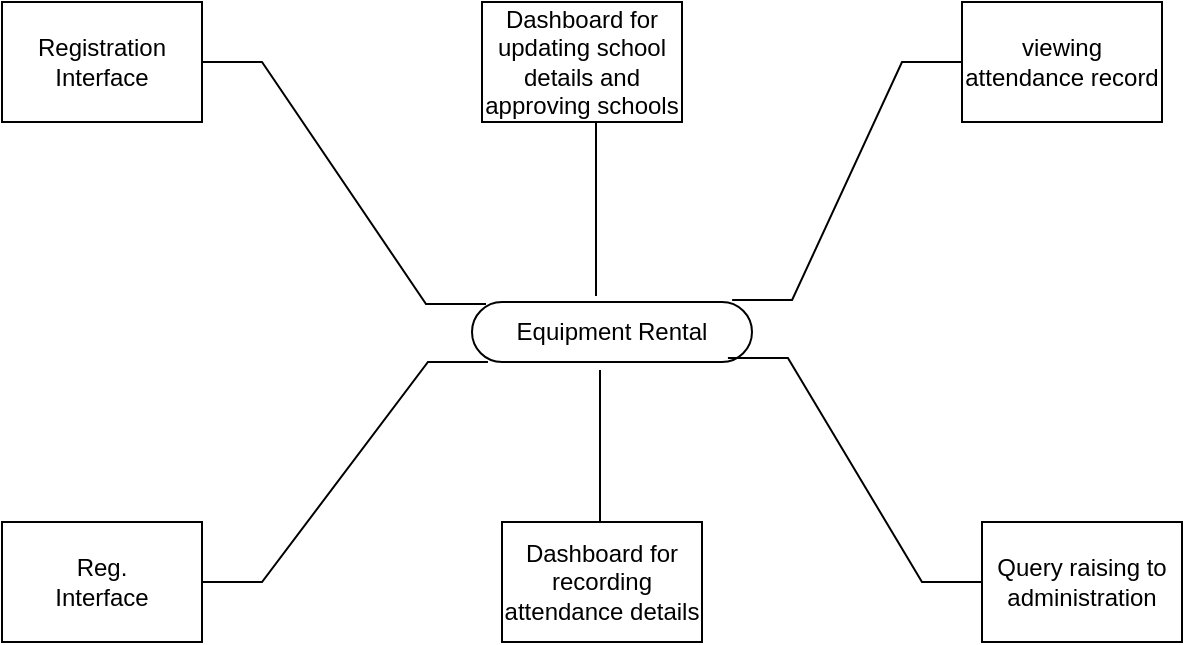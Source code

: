 <mxfile version="23.1.6" type="device">
  <diagram name="Page-1" id="9X3Gw-Bjxn4goot_nM99">
    <mxGraphModel dx="1290" dy="557" grid="1" gridSize="10" guides="1" tooltips="1" connect="1" arrows="1" fold="1" page="1" pageScale="1" pageWidth="850" pageHeight="1100" math="0" shadow="0">
      <root>
        <mxCell id="0" />
        <mxCell id="1" parent="0" />
        <mxCell id="5H6fv8PIYBsv11hiVK37-13" style="edgeStyle=entityRelationEdgeStyle;rounded=0;orthogonalLoop=1;jettySize=auto;html=1;startArrow=none;endArrow=none;entryX=0.057;entryY=1;entryDx=0;entryDy=0;entryPerimeter=0;" parent="1" source="5H6fv8PIYBsv11hiVK37-3" target="5H6fv8PIYBsv11hiVK37-11" edge="1">
          <mxGeometry relative="1" as="geometry">
            <mxPoint x="340" y="284" as="targetPoint" />
          </mxGeometry>
        </mxCell>
        <mxCell id="5H6fv8PIYBsv11hiVK37-3" value="Reg.&lt;br&gt;Interface" style="whiteSpace=wrap;html=1;align=center;verticalAlign=middle;treeFolding=1;treeMoving=1;newEdgeStyle={&quot;edgeStyle&quot;:&quot;elbowEdgeStyle&quot;,&quot;startArrow&quot;:&quot;none&quot;,&quot;endArrow&quot;:&quot;none&quot;};" parent="1" vertex="1" collapsed="1">
          <mxGeometry x="100" y="360" width="100" height="60" as="geometry" />
        </mxCell>
        <mxCell id="5H6fv8PIYBsv11hiVK37-16" style="edgeStyle=entityRelationEdgeStyle;rounded=0;orthogonalLoop=1;jettySize=auto;html=1;startArrow=none;endArrow=none;entryX=0.929;entryY=-0.033;entryDx=0;entryDy=0;entryPerimeter=0;" parent="1" source="5H6fv8PIYBsv11hiVK37-5" target="5H6fv8PIYBsv11hiVK37-11" edge="1">
          <mxGeometry relative="1" as="geometry">
            <Array as="points">
              <mxPoint x="460" y="250" />
            </Array>
          </mxGeometry>
        </mxCell>
        <mxCell id="5H6fv8PIYBsv11hiVK37-5" value="viewing attendance record" style="whiteSpace=wrap;html=1;align=center;verticalAlign=middle;treeFolding=1;treeMoving=1;newEdgeStyle={&quot;edgeStyle&quot;:&quot;elbowEdgeStyle&quot;,&quot;startArrow&quot;:&quot;none&quot;,&quot;endArrow&quot;:&quot;none&quot;};" parent="1" vertex="1">
          <mxGeometry x="580" y="100" width="100" height="60" as="geometry" />
        </mxCell>
        <mxCell id="5H6fv8PIYBsv11hiVK37-6" value="Dashboard for updating school details and approving schools" style="whiteSpace=wrap;html=1;align=center;verticalAlign=middle;treeFolding=1;treeMoving=1;newEdgeStyle={&quot;edgeStyle&quot;:&quot;elbowEdgeStyle&quot;,&quot;startArrow&quot;:&quot;none&quot;,&quot;endArrow&quot;:&quot;none&quot;};" parent="1" vertex="1">
          <mxGeometry x="340" y="100" width="100" height="60" as="geometry" />
        </mxCell>
        <mxCell id="5H6fv8PIYBsv11hiVK37-14" style="edgeStyle=entityRelationEdgeStyle;rounded=0;orthogonalLoop=1;jettySize=auto;html=1;startArrow=none;endArrow=none;entryX=0.05;entryY=0.033;entryDx=0;entryDy=0;entryPerimeter=0;" parent="1" source="5H6fv8PIYBsv11hiVK37-7" target="5H6fv8PIYBsv11hiVK37-11" edge="1">
          <mxGeometry relative="1" as="geometry" />
        </mxCell>
        <mxCell id="5H6fv8PIYBsv11hiVK37-7" value="Registration Interface" style="whiteSpace=wrap;html=1;align=center;verticalAlign=middle;treeFolding=1;treeMoving=1;newEdgeStyle={&quot;edgeStyle&quot;:&quot;elbowEdgeStyle&quot;,&quot;startArrow&quot;:&quot;none&quot;,&quot;endArrow&quot;:&quot;none&quot;};" parent="1" vertex="1">
          <mxGeometry x="100" y="100" width="100" height="60" as="geometry" />
        </mxCell>
        <mxCell id="5H6fv8PIYBsv11hiVK37-8" value="Query raising to administration" style="whiteSpace=wrap;html=1;align=center;verticalAlign=middle;treeFolding=1;treeMoving=1;newEdgeStyle={&quot;edgeStyle&quot;:&quot;elbowEdgeStyle&quot;,&quot;startArrow&quot;:&quot;none&quot;,&quot;endArrow&quot;:&quot;none&quot;};" parent="1" vertex="1">
          <mxGeometry x="590" y="360" width="100" height="60" as="geometry" />
        </mxCell>
        <mxCell id="5H6fv8PIYBsv11hiVK37-9" value="Dashboard for recording attendance details" style="whiteSpace=wrap;html=1;align=center;verticalAlign=middle;treeFolding=1;treeMoving=1;newEdgeStyle={&quot;edgeStyle&quot;:&quot;elbowEdgeStyle&quot;,&quot;startArrow&quot;:&quot;none&quot;,&quot;endArrow&quot;:&quot;none&quot;};" parent="1" vertex="1">
          <mxGeometry x="350" y="360" width="100" height="60" as="geometry" />
        </mxCell>
        <mxCell id="5H6fv8PIYBsv11hiVK37-11" value="Equipment Rental" style="whiteSpace=wrap;html=1;rounded=1;arcSize=50;align=center;verticalAlign=middle;strokeWidth=1;autosize=1;spacing=4;treeFolding=1;treeMoving=1;newEdgeStyle={&quot;edgeStyle&quot;:&quot;entityRelationEdgeStyle&quot;,&quot;startArrow&quot;:&quot;none&quot;,&quot;endArrow&quot;:&quot;none&quot;,&quot;segment&quot;:10,&quot;curved&quot;:1,&quot;sourcePerimeterSpacing&quot;:0,&quot;targetPerimeterSpacing&quot;:0};" parent="1" vertex="1">
          <mxGeometry x="335" y="250" width="140" height="30" as="geometry" />
        </mxCell>
        <mxCell id="5H6fv8PIYBsv11hiVK37-15" style="edgeStyle=elbowEdgeStyle;rounded=0;orthogonalLoop=1;jettySize=auto;html=1;startArrow=none;endArrow=none;entryX=0.443;entryY=-0.1;entryDx=0;entryDy=0;entryPerimeter=0;" parent="1" source="5H6fv8PIYBsv11hiVK37-6" target="5H6fv8PIYBsv11hiVK37-11" edge="1">
          <mxGeometry relative="1" as="geometry" />
        </mxCell>
        <mxCell id="5H6fv8PIYBsv11hiVK37-18" style="edgeStyle=elbowEdgeStyle;rounded=0;orthogonalLoop=1;jettySize=auto;html=1;startArrow=none;endArrow=none;entryX=0.457;entryY=1.133;entryDx=0;entryDy=0;entryPerimeter=0;" parent="1" source="5H6fv8PIYBsv11hiVK37-9" target="5H6fv8PIYBsv11hiVK37-11" edge="1">
          <mxGeometry relative="1" as="geometry" />
        </mxCell>
        <mxCell id="5H6fv8PIYBsv11hiVK37-19" style="edgeStyle=entityRelationEdgeStyle;rounded=0;orthogonalLoop=1;jettySize=auto;html=1;startArrow=none;endArrow=none;entryX=0.914;entryY=0.933;entryDx=0;entryDy=0;entryPerimeter=0;" parent="1" source="5H6fv8PIYBsv11hiVK37-8" target="5H6fv8PIYBsv11hiVK37-11" edge="1">
          <mxGeometry relative="1" as="geometry" />
        </mxCell>
      </root>
    </mxGraphModel>
  </diagram>
</mxfile>
